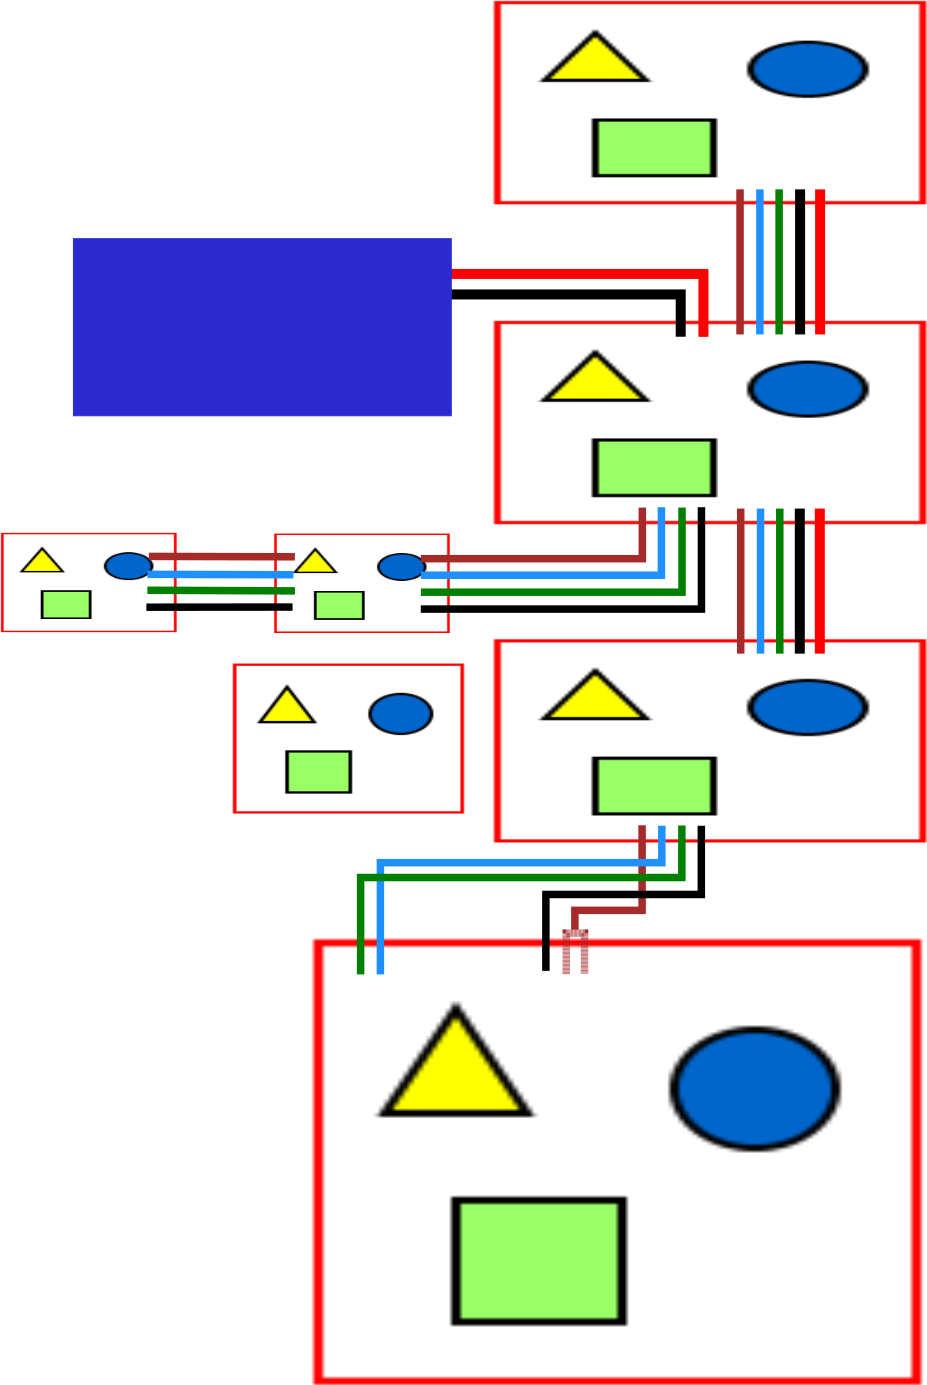 <?xml version="1.0" encoding="UTF-8"?>
<dia:diagram xmlns:dia="http://www.lysator.liu.se/~alla/dia/">
  <dia:layer name="Background" visible="true" active="true">
    <dia:object type="Standard - Image" version="0" id="O0">
      <dia:attribute name="obj_pos">
        <dia:point val="30.601,24.072"/>
      </dia:attribute>
      <dia:attribute name="obj_bb">
        <dia:rectangle val="30.226,23.697;52.577,34.608"/>
      </dia:attribute>
      <dia:attribute name="elem_corner">
        <dia:point val="30.601,24.072"/>
      </dia:attribute>
      <dia:attribute name="elem_width">
        <dia:real val="21.602"/>
      </dia:attribute>
      <dia:attribute name="elem_height">
        <dia:real val="10.161"/>
      </dia:attribute>
      <dia:attribute name="border_width">
        <dia:real val="0.75"/>
      </dia:attribute>
      <dia:attribute name="draw_border">
        <dia:boolean val="false"/>
      </dia:attribute>
      <dia:attribute name="keep_aspect">
        <dia:boolean val="true"/>
      </dia:attribute>
      <dia:attribute name="file">
        <dia:string>#DiaImgs/servo.png#</dia:string>
      </dia:attribute>
    </dia:object>
    <dia:object type="Standard - Image" version="0" id="O1">
      <dia:attribute name="obj_pos">
        <dia:point val="30.601,40.067"/>
      </dia:attribute>
      <dia:attribute name="obj_bb">
        <dia:rectangle val="30.226,39.692;52.577,50.603"/>
      </dia:attribute>
      <dia:attribute name="elem_corner">
        <dia:point val="30.601,40.067"/>
      </dia:attribute>
      <dia:attribute name="elem_width">
        <dia:real val="21.602"/>
      </dia:attribute>
      <dia:attribute name="elem_height">
        <dia:real val="10.161"/>
      </dia:attribute>
      <dia:attribute name="border_width">
        <dia:real val="0.75"/>
      </dia:attribute>
      <dia:attribute name="draw_border">
        <dia:boolean val="false"/>
      </dia:attribute>
      <dia:attribute name="keep_aspect">
        <dia:boolean val="true"/>
      </dia:attribute>
      <dia:attribute name="file">
        <dia:string>#DiaImgs/servo.png#</dia:string>
      </dia:attribute>
    </dia:object>
    <dia:object type="Standard - Image" version="0" id="O2">
      <dia:attribute name="obj_pos">
        <dia:point val="30.601,55.983"/>
      </dia:attribute>
      <dia:attribute name="obj_bb">
        <dia:rectangle val="30.226,55.608;52.577,66.519"/>
      </dia:attribute>
      <dia:attribute name="elem_corner">
        <dia:point val="30.601,55.983"/>
      </dia:attribute>
      <dia:attribute name="elem_width">
        <dia:real val="21.602"/>
      </dia:attribute>
      <dia:attribute name="elem_height">
        <dia:real val="10.161"/>
      </dia:attribute>
      <dia:attribute name="border_width">
        <dia:real val="0.75"/>
      </dia:attribute>
      <dia:attribute name="draw_border">
        <dia:boolean val="false"/>
      </dia:attribute>
      <dia:attribute name="keep_aspect">
        <dia:boolean val="true"/>
      </dia:attribute>
      <dia:attribute name="file">
        <dia:string>#DiaImgs/servo.png#</dia:string>
      </dia:attribute>
    </dia:object>
    <dia:object type="Standard - ZigZagLine" version="1" id="O3">
      <dia:attribute name="obj_pos">
        <dia:point val="38.001,65.285"/>
      </dia:attribute>
      <dia:attribute name="obj_bb">
        <dia:rectangle val="34.453,65.097;38.188,70.695"/>
      </dia:attribute>
      <dia:attribute name="orth_points">
        <dia:point val="38.001,65.285"/>
        <dia:point val="38.001,69.539"/>
        <dia:point val="34.64,69.539"/>
        <dia:point val="34.64,70.508"/>
      </dia:attribute>
      <dia:attribute name="orth_orient">
        <dia:enum val="1"/>
        <dia:enum val="0"/>
        <dia:enum val="1"/>
      </dia:attribute>
      <dia:attribute name="autorouting">
        <dia:boolean val="false"/>
      </dia:attribute>
      <dia:attribute name="line_color">
        <dia:color val="#a52a2a"/>
      </dia:attribute>
      <dia:attribute name="line_width">
        <dia:real val="0.375"/>
      </dia:attribute>
    </dia:object>
    <dia:object type="Standard - Line" version="0" id="O4">
      <dia:attribute name="obj_pos">
        <dia:point val="42.932,49.451"/>
      </dia:attribute>
      <dia:attribute name="obj_bb">
        <dia:rectangle val="42.744,49.264;43.119,56.891"/>
      </dia:attribute>
      <dia:attribute name="conn_endpoints">
        <dia:point val="42.932,49.451"/>
        <dia:point val="42.932,56.704"/>
      </dia:attribute>
      <dia:attribute name="numcp">
        <dia:int val="1"/>
      </dia:attribute>
      <dia:attribute name="line_color">
        <dia:color val="#a52a2a"/>
      </dia:attribute>
      <dia:attribute name="line_width">
        <dia:real val="0.375"/>
      </dia:attribute>
    </dia:object>
    <dia:object type="Standard - Line" version="0" id="O5">
      <dia:attribute name="obj_pos">
        <dia:point val="43.923,49.451"/>
      </dia:attribute>
      <dia:attribute name="obj_bb">
        <dia:rectangle val="43.736,49.264;44.111,56.891"/>
      </dia:attribute>
      <dia:attribute name="conn_endpoints">
        <dia:point val="43.923,49.451"/>
        <dia:point val="43.923,56.704"/>
      </dia:attribute>
      <dia:attribute name="numcp">
        <dia:int val="1"/>
      </dia:attribute>
      <dia:attribute name="line_color">
        <dia:color val="#1e90ff"/>
      </dia:attribute>
      <dia:attribute name="line_width">
        <dia:real val="0.375"/>
      </dia:attribute>
    </dia:object>
    <dia:object type="Standard - Line" version="0" id="O6">
      <dia:attribute name="obj_pos">
        <dia:point val="44.885,49.451"/>
      </dia:attribute>
      <dia:attribute name="obj_bb">
        <dia:rectangle val="44.697,49.264;45.072,56.891"/>
      </dia:attribute>
      <dia:attribute name="conn_endpoints">
        <dia:point val="44.885,49.451"/>
        <dia:point val="44.885,56.704"/>
      </dia:attribute>
      <dia:attribute name="numcp">
        <dia:int val="1"/>
      </dia:attribute>
      <dia:attribute name="line_color">
        <dia:color val="#008000"/>
      </dia:attribute>
      <dia:attribute name="line_width">
        <dia:real val="0.375"/>
      </dia:attribute>
    </dia:object>
    <dia:object type="Standard - Line" version="0" id="O7">
      <dia:attribute name="obj_pos">
        <dia:point val="45.886,49.451"/>
      </dia:attribute>
      <dia:attribute name="obj_bb">
        <dia:rectangle val="45.636,49.201;46.136,56.954"/>
      </dia:attribute>
      <dia:attribute name="conn_endpoints">
        <dia:point val="45.886,49.451"/>
        <dia:point val="45.886,56.704"/>
      </dia:attribute>
      <dia:attribute name="numcp">
        <dia:int val="1"/>
      </dia:attribute>
      <dia:attribute name="line_width">
        <dia:real val="0.5"/>
      </dia:attribute>
    </dia:object>
    <dia:object type="Standard - Line" version="0" id="O8">
      <dia:attribute name="obj_pos">
        <dia:point val="46.887,49.451"/>
      </dia:attribute>
      <dia:attribute name="obj_bb">
        <dia:rectangle val="46.637,49.201;47.137,56.954"/>
      </dia:attribute>
      <dia:attribute name="conn_endpoints">
        <dia:point val="46.887,49.451"/>
        <dia:point val="46.887,56.704"/>
      </dia:attribute>
      <dia:attribute name="numcp">
        <dia:int val="1"/>
      </dia:attribute>
      <dia:attribute name="line_color">
        <dia:color val="#ff0000"/>
      </dia:attribute>
      <dia:attribute name="line_width">
        <dia:real val="0.5"/>
      </dia:attribute>
    </dia:object>
    <dia:object type="Standard - Line" version="0" id="O9">
      <dia:attribute name="obj_pos">
        <dia:point val="42.898,33.491"/>
      </dia:attribute>
      <dia:attribute name="obj_bb">
        <dia:rectangle val="42.711,33.303;43.086,40.931"/>
      </dia:attribute>
      <dia:attribute name="conn_endpoints">
        <dia:point val="42.898,33.491"/>
        <dia:point val="42.898,40.743"/>
      </dia:attribute>
      <dia:attribute name="numcp">
        <dia:int val="1"/>
      </dia:attribute>
      <dia:attribute name="line_color">
        <dia:color val="#a52a2a"/>
      </dia:attribute>
      <dia:attribute name="line_width">
        <dia:real val="0.375"/>
      </dia:attribute>
    </dia:object>
    <dia:object type="Standard - Line" version="0" id="O10">
      <dia:attribute name="obj_pos">
        <dia:point val="43.89,33.491"/>
      </dia:attribute>
      <dia:attribute name="obj_bb">
        <dia:rectangle val="43.703,33.303;44.078,40.931"/>
      </dia:attribute>
      <dia:attribute name="conn_endpoints">
        <dia:point val="43.89,33.491"/>
        <dia:point val="43.89,40.743"/>
      </dia:attribute>
      <dia:attribute name="numcp">
        <dia:int val="1"/>
      </dia:attribute>
      <dia:attribute name="line_color">
        <dia:color val="#1e90ff"/>
      </dia:attribute>
      <dia:attribute name="line_width">
        <dia:real val="0.375"/>
      </dia:attribute>
    </dia:object>
    <dia:object type="Standard - Line" version="0" id="O11">
      <dia:attribute name="obj_pos">
        <dia:point val="44.852,33.491"/>
      </dia:attribute>
      <dia:attribute name="obj_bb">
        <dia:rectangle val="44.664,33.303;45.039,40.931"/>
      </dia:attribute>
      <dia:attribute name="conn_endpoints">
        <dia:point val="44.852,33.491"/>
        <dia:point val="44.852,40.743"/>
      </dia:attribute>
      <dia:attribute name="numcp">
        <dia:int val="1"/>
      </dia:attribute>
      <dia:attribute name="line_color">
        <dia:color val="#008000"/>
      </dia:attribute>
      <dia:attribute name="line_width">
        <dia:real val="0.375"/>
      </dia:attribute>
    </dia:object>
    <dia:object type="Standard - Line" version="0" id="O12">
      <dia:attribute name="obj_pos">
        <dia:point val="45.901,33.491"/>
      </dia:attribute>
      <dia:attribute name="obj_bb">
        <dia:rectangle val="45.651,33.241;46.151,40.993"/>
      </dia:attribute>
      <dia:attribute name="conn_endpoints">
        <dia:point val="45.901,33.491"/>
        <dia:point val="45.901,40.743"/>
      </dia:attribute>
      <dia:attribute name="numcp">
        <dia:int val="1"/>
      </dia:attribute>
      <dia:attribute name="line_width">
        <dia:real val="0.5"/>
      </dia:attribute>
    </dia:object>
    <dia:object type="Standard - Line" version="0" id="O13">
      <dia:attribute name="obj_pos">
        <dia:point val="46.902,33.491"/>
      </dia:attribute>
      <dia:attribute name="obj_bb">
        <dia:rectangle val="46.652,33.241;47.152,40.993"/>
      </dia:attribute>
      <dia:attribute name="conn_endpoints">
        <dia:point val="46.902,33.491"/>
        <dia:point val="46.902,40.743"/>
      </dia:attribute>
      <dia:attribute name="numcp">
        <dia:int val="1"/>
      </dia:attribute>
      <dia:attribute name="line_color">
        <dia:color val="#ff0000"/>
      </dia:attribute>
      <dia:attribute name="line_width">
        <dia:real val="0.5"/>
      </dia:attribute>
    </dia:object>
    <dia:object type="Standard - Image" version="0" id="O14">
      <dia:attribute name="obj_pos">
        <dia:point val="21.575,70.994"/>
      </dia:attribute>
      <dia:attribute name="obj_bb">
        <dia:rectangle val="21.2,70.619;52.326,93.627"/>
      </dia:attribute>
      <dia:attribute name="elem_corner">
        <dia:point val="21.575,70.994"/>
      </dia:attribute>
      <dia:attribute name="elem_width">
        <dia:real val="30.377"/>
      </dia:attribute>
      <dia:attribute name="elem_height">
        <dia:real val="22.258"/>
      </dia:attribute>
      <dia:attribute name="border_width">
        <dia:real val="0.75"/>
      </dia:attribute>
      <dia:attribute name="draw_border">
        <dia:boolean val="false"/>
      </dia:attribute>
      <dia:attribute name="keep_aspect">
        <dia:boolean val="true"/>
      </dia:attribute>
      <dia:attribute name="file">
        <dia:string>#DiaImgs/zumbt.png#</dia:string>
      </dia:attribute>
    </dia:object>
    <dia:object type="Standard - ZigZagLine" version="1" id="O15">
      <dia:attribute name="obj_pos">
        <dia:point val="40.963,65.31"/>
      </dia:attribute>
      <dia:attribute name="obj_bb">
        <dia:rectangle val="33.002,65.122;41.151,72.752"/>
      </dia:attribute>
      <dia:attribute name="orth_points">
        <dia:point val="40.963,65.31"/>
        <dia:point val="40.963,68.746"/>
        <dia:point val="33.19,68.746"/>
        <dia:point val="33.19,72.565"/>
      </dia:attribute>
      <dia:attribute name="orth_orient">
        <dia:enum val="1"/>
        <dia:enum val="0"/>
        <dia:enum val="1"/>
      </dia:attribute>
      <dia:attribute name="autorouting">
        <dia:boolean val="false"/>
      </dia:attribute>
      <dia:attribute name="line_width">
        <dia:real val="0.375"/>
      </dia:attribute>
    </dia:object>
    <dia:object type="Standard - ZigZagLine" version="1" id="O16">
      <dia:attribute name="obj_pos">
        <dia:point val="34.209,72.724"/>
      </dia:attribute>
      <dia:attribute name="obj_bb">
        <dia:rectangle val="34.021,70.491;35.31,72.912"/>
      </dia:attribute>
      <dia:attribute name="orth_points">
        <dia:point val="34.209,72.724"/>
        <dia:point val="34.209,70.678"/>
        <dia:point val="35.123,70.678"/>
        <dia:point val="35.123,72.712"/>
      </dia:attribute>
      <dia:attribute name="orth_orient">
        <dia:enum val="1"/>
        <dia:enum val="0"/>
        <dia:enum val="1"/>
      </dia:attribute>
      <dia:attribute name="autorouting">
        <dia:boolean val="false"/>
      </dia:attribute>
      <dia:attribute name="line_color">
        <dia:color val="#a52a2a"/>
      </dia:attribute>
      <dia:attribute name="line_width">
        <dia:real val="0.375"/>
      </dia:attribute>
      <dia:attribute name="line_style">
        <dia:enum val="4"/>
      </dia:attribute>
      <dia:attribute name="dashlength">
        <dia:real val="0.2"/>
      </dia:attribute>
    </dia:object>
    <dia:object type="Standard - Image" version="0" id="O17">
      <dia:attribute name="obj_pos">
        <dia:point val="19.604,50.7"/>
      </dia:attribute>
      <dia:attribute name="obj_bb">
        <dia:rectangle val="19.229,50.325;28.761,56.047"/>
      </dia:attribute>
      <dia:attribute name="elem_corner">
        <dia:point val="19.604,50.7"/>
      </dia:attribute>
      <dia:attribute name="elem_width">
        <dia:real val="8.783"/>
      </dia:attribute>
      <dia:attribute name="elem_height">
        <dia:real val="4.972"/>
      </dia:attribute>
      <dia:attribute name="border_width">
        <dia:real val="0.75"/>
      </dia:attribute>
      <dia:attribute name="draw_border">
        <dia:boolean val="false"/>
      </dia:attribute>
      <dia:attribute name="keep_aspect">
        <dia:boolean val="true"/>
      </dia:attribute>
      <dia:attribute name="file">
        <dia:string>#DiaImgs/BNO055.png#</dia:string>
      </dia:attribute>
    </dia:object>
    <dia:object type="Standard - ZigZagLine" version="1" id="O18">
      <dia:attribute name="obj_pos">
        <dia:point val="26.941,51.956"/>
      </dia:attribute>
      <dia:attribute name="obj_bb">
        <dia:rectangle val="26.753,49.214;38.2,52.143"/>
      </dia:attribute>
      <dia:attribute name="orth_points">
        <dia:point val="26.941,51.956"/>
        <dia:point val="38.013,51.956"/>
        <dia:point val="38.013,49.401"/>
      </dia:attribute>
      <dia:attribute name="orth_orient">
        <dia:enum val="0"/>
        <dia:enum val="1"/>
      </dia:attribute>
      <dia:attribute name="autorouting">
        <dia:boolean val="false"/>
      </dia:attribute>
      <dia:attribute name="line_color">
        <dia:color val="#a52a2a"/>
      </dia:attribute>
      <dia:attribute name="line_width">
        <dia:real val="0.375"/>
      </dia:attribute>
    </dia:object>
    <dia:object type="Standard - ZigZagLine" version="1" id="O19">
      <dia:attribute name="obj_pos">
        <dia:point val="26.941,52.783"/>
      </dia:attribute>
      <dia:attribute name="obj_bb">
        <dia:rectangle val="26.753,49.194;39.153,52.971"/>
      </dia:attribute>
      <dia:attribute name="orth_points">
        <dia:point val="26.941,52.783"/>
        <dia:point val="38.966,52.783"/>
        <dia:point val="38.966,49.382"/>
      </dia:attribute>
      <dia:attribute name="orth_orient">
        <dia:enum val="0"/>
        <dia:enum val="1"/>
      </dia:attribute>
      <dia:attribute name="autorouting">
        <dia:boolean val="false"/>
      </dia:attribute>
      <dia:attribute name="line_color">
        <dia:color val="#1e90ff"/>
      </dia:attribute>
      <dia:attribute name="line_width">
        <dia:real val="0.375"/>
      </dia:attribute>
    </dia:object>
    <dia:object type="Standard - ZigZagLine" version="1" id="O20">
      <dia:attribute name="obj_pos">
        <dia:point val="26.941,53.632"/>
      </dia:attribute>
      <dia:attribute name="obj_bb">
        <dia:rectangle val="26.753,49.214;40.184,53.82"/>
      </dia:attribute>
      <dia:attribute name="orth_points">
        <dia:point val="26.941,53.632"/>
        <dia:point val="39.997,53.632"/>
        <dia:point val="39.997,49.401"/>
      </dia:attribute>
      <dia:attribute name="orth_orient">
        <dia:enum val="0"/>
        <dia:enum val="1"/>
      </dia:attribute>
      <dia:attribute name="autorouting">
        <dia:boolean val="false"/>
      </dia:attribute>
      <dia:attribute name="line_color">
        <dia:color val="#008000"/>
      </dia:attribute>
      <dia:attribute name="line_width">
        <dia:real val="0.375"/>
      </dia:attribute>
    </dia:object>
    <dia:object type="Standard - ZigZagLine" version="1" id="O21">
      <dia:attribute name="obj_pos">
        <dia:point val="26.936,54.476"/>
      </dia:attribute>
      <dia:attribute name="obj_bb">
        <dia:rectangle val="26.748,49.194;41.157,54.663"/>
      </dia:attribute>
      <dia:attribute name="orth_points">
        <dia:point val="26.936,54.476"/>
        <dia:point val="40.969,54.476"/>
        <dia:point val="40.969,49.382"/>
      </dia:attribute>
      <dia:attribute name="orth_orient">
        <dia:enum val="0"/>
        <dia:enum val="1"/>
      </dia:attribute>
      <dia:attribute name="autorouting">
        <dia:boolean val="false"/>
      </dia:attribute>
      <dia:attribute name="line_width">
        <dia:real val="0.375"/>
      </dia:attribute>
    </dia:object>
    <dia:object type="Standard - ZigZagLine" version="1" id="O22">
      <dia:attribute name="obj_pos">
        <dia:point val="38.988,65.31"/>
      </dia:attribute>
      <dia:attribute name="obj_bb">
        <dia:rectangle val="24.729,65.122;39.176,72.929"/>
      </dia:attribute>
      <dia:attribute name="orth_points">
        <dia:point val="38.988,65.31"/>
        <dia:point val="38.988,67.156"/>
        <dia:point val="24.916,67.156"/>
        <dia:point val="24.916,72.742"/>
      </dia:attribute>
      <dia:attribute name="orth_orient">
        <dia:enum val="1"/>
        <dia:enum val="0"/>
        <dia:enum val="1"/>
      </dia:attribute>
      <dia:attribute name="autorouting">
        <dia:boolean val="false"/>
      </dia:attribute>
      <dia:attribute name="line_color">
        <dia:color val="#1e90ff"/>
      </dia:attribute>
      <dia:attribute name="line_width">
        <dia:real val="0.375"/>
      </dia:attribute>
    </dia:object>
    <dia:object type="Standard - ZigZagLine" version="1" id="O23">
      <dia:attribute name="obj_pos">
        <dia:point val="39.988,65.297"/>
      </dia:attribute>
      <dia:attribute name="obj_bb">
        <dia:rectangle val="23.739,65.11;40.176,72.929"/>
      </dia:attribute>
      <dia:attribute name="orth_points">
        <dia:point val="39.988,65.297"/>
        <dia:point val="39.988,67.898"/>
        <dia:point val="23.927,67.898"/>
        <dia:point val="23.927,72.742"/>
      </dia:attribute>
      <dia:attribute name="orth_orient">
        <dia:enum val="1"/>
        <dia:enum val="0"/>
        <dia:enum val="1"/>
      </dia:attribute>
      <dia:attribute name="autorouting">
        <dia:boolean val="false"/>
      </dia:attribute>
      <dia:attribute name="line_color">
        <dia:color val="#008000"/>
      </dia:attribute>
      <dia:attribute name="line_width">
        <dia:real val="0.375"/>
      </dia:attribute>
    </dia:object>
    <dia:object type="Standard - Image" version="0" id="O24">
      <dia:attribute name="obj_pos">
        <dia:point val="5.946,50.661"/>
      </dia:attribute>
      <dia:attribute name="obj_bb">
        <dia:rectangle val="5.571,50.286;15.104,56.008"/>
      </dia:attribute>
      <dia:attribute name="elem_corner">
        <dia:point val="5.946,50.661"/>
      </dia:attribute>
      <dia:attribute name="elem_width">
        <dia:real val="8.783"/>
      </dia:attribute>
      <dia:attribute name="elem_height">
        <dia:real val="4.972"/>
      </dia:attribute>
      <dia:attribute name="border_width">
        <dia:real val="0.75"/>
      </dia:attribute>
      <dia:attribute name="draw_border">
        <dia:boolean val="false"/>
      </dia:attribute>
      <dia:attribute name="keep_aspect">
        <dia:boolean val="true"/>
      </dia:attribute>
      <dia:attribute name="file">
        <dia:string>#DiaImgs/BNO055.png#</dia:string>
      </dia:attribute>
    </dia:object>
    <dia:object type="Standard - Line" version="0" id="O25">
      <dia:attribute name="obj_pos">
        <dia:point val="13.215,54.382"/>
      </dia:attribute>
      <dia:attribute name="obj_bb">
        <dia:rectangle val="13.027,54.188;20.712,54.57"/>
      </dia:attribute>
      <dia:attribute name="conn_endpoints">
        <dia:point val="13.215,54.382"/>
        <dia:point val="20.524,54.375"/>
      </dia:attribute>
      <dia:attribute name="numcp">
        <dia:int val="1"/>
      </dia:attribute>
      <dia:attribute name="line_width">
        <dia:real val="0.375"/>
      </dia:attribute>
    </dia:object>
    <dia:object type="Standard - Line" version="0" id="O26">
      <dia:attribute name="obj_pos">
        <dia:point val="13.264,53.535"/>
      </dia:attribute>
      <dia:attribute name="obj_bb">
        <dia:rectangle val="13.076,53.347;20.833,53.754"/>
      </dia:attribute>
      <dia:attribute name="conn_endpoints">
        <dia:point val="13.264,53.535"/>
        <dia:point val="20.645,53.566"/>
      </dia:attribute>
      <dia:attribute name="numcp">
        <dia:int val="1"/>
      </dia:attribute>
      <dia:attribute name="line_color">
        <dia:color val="#008000"/>
      </dia:attribute>
      <dia:attribute name="line_width">
        <dia:real val="0.375"/>
      </dia:attribute>
    </dia:object>
    <dia:object type="Standard - Line" version="0" id="O27">
      <dia:attribute name="obj_pos">
        <dia:point val="13.266,52.739"/>
      </dia:attribute>
      <dia:attribute name="obj_bb">
        <dia:rectangle val="13.078,52.551;20.755,52.947"/>
      </dia:attribute>
      <dia:attribute name="conn_endpoints">
        <dia:point val="13.266,52.739"/>
        <dia:point val="20.567,52.759"/>
      </dia:attribute>
      <dia:attribute name="numcp">
        <dia:int val="1"/>
      </dia:attribute>
      <dia:attribute name="line_color">
        <dia:color val="#1e90ff"/>
      </dia:attribute>
      <dia:attribute name="line_width">
        <dia:real val="0.375"/>
      </dia:attribute>
    </dia:object>
    <dia:object type="Standard - Line" version="0" id="O28">
      <dia:attribute name="obj_pos">
        <dia:point val="13.338,51.842"/>
      </dia:attribute>
      <dia:attribute name="obj_bb">
        <dia:rectangle val="13.15,51.654;20.827,52.05"/>
      </dia:attribute>
      <dia:attribute name="conn_endpoints">
        <dia:point val="13.338,51.842"/>
        <dia:point val="20.639,51.862"/>
      </dia:attribute>
      <dia:attribute name="numcp">
        <dia:int val="1"/>
      </dia:attribute>
      <dia:attribute name="line_color">
        <dia:color val="#a52a2a"/>
      </dia:attribute>
      <dia:attribute name="line_width">
        <dia:real val="0.375"/>
      </dia:attribute>
    </dia:object>
    <dia:object type="Standard - ZigZagLine" version="1" id="O29">
      <dia:attribute name="obj_pos">
        <dia:point val="39.931,40.858"/>
      </dia:attribute>
      <dia:attribute name="obj_bb">
        <dia:rectangle val="24.665,38.494;40.181,41.108"/>
      </dia:attribute>
      <dia:attribute name="orth_points">
        <dia:point val="39.931,40.858"/>
        <dia:point val="39.931,38.744"/>
        <dia:point val="24.915,38.744"/>
      </dia:attribute>
      <dia:attribute name="orth_orient">
        <dia:enum val="1"/>
        <dia:enum val="0"/>
      </dia:attribute>
      <dia:attribute name="autorouting">
        <dia:boolean val="false"/>
      </dia:attribute>
      <dia:attribute name="line_width">
        <dia:real val="0.5"/>
      </dia:attribute>
    </dia:object>
    <dia:object type="Standard - ZigZagLine" version="1" id="O30">
      <dia:attribute name="obj_pos">
        <dia:point val="41.068,40.865"/>
      </dia:attribute>
      <dia:attribute name="obj_bb">
        <dia:rectangle val="24.744,37.47;41.318,41.115"/>
      </dia:attribute>
      <dia:attribute name="orth_points">
        <dia:point val="41.068,40.865"/>
        <dia:point val="41.068,37.72"/>
        <dia:point val="24.994,37.72"/>
      </dia:attribute>
      <dia:attribute name="orth_orient">
        <dia:enum val="1"/>
        <dia:enum val="0"/>
      </dia:attribute>
      <dia:attribute name="autorouting">
        <dia:boolean val="false"/>
      </dia:attribute>
      <dia:attribute name="line_color">
        <dia:color val="#ff0000"/>
      </dia:attribute>
      <dia:attribute name="line_width">
        <dia:real val="0.5"/>
      </dia:attribute>
    </dia:object>
    <dia:object type="Standard - Box" version="0" id="O31">
      <dia:attribute name="obj_pos">
        <dia:point val="9.568,35.957"/>
      </dia:attribute>
      <dia:attribute name="obj_bb">
        <dia:rectangle val="9.568,35.957;28.46,44.81"/>
      </dia:attribute>
      <dia:attribute name="elem_corner">
        <dia:point val="9.568,35.957"/>
      </dia:attribute>
      <dia:attribute name="elem_width">
        <dia:real val="18.892"/>
      </dia:attribute>
      <dia:attribute name="elem_height">
        <dia:real val="8.853"/>
      </dia:attribute>
      <dia:attribute name="border_width">
        <dia:real val="5.877e-38"/>
      </dia:attribute>
      <dia:attribute name="border_color">
        <dia:color val="#2a2ad0"/>
      </dia:attribute>
      <dia:attribute name="inner_color">
        <dia:color val="#2a2ad0"/>
      </dia:attribute>
      <dia:attribute name="show_background">
        <dia:boolean val="true"/>
      </dia:attribute>
    </dia:object>
    <dia:object type="Standard - Image" version="0" id="O32">
      <dia:attribute name="obj_pos">
        <dia:point val="17.542,57.199"/>
      </dia:attribute>
      <dia:attribute name="obj_bb">
        <dia:rectangle val="17.492,57.148;29.146,64.75"/>
      </dia:attribute>
      <dia:attribute name="elem_corner">
        <dia:point val="17.542,57.199"/>
      </dia:attribute>
      <dia:attribute name="elem_width">
        <dia:real val="11.554"/>
      </dia:attribute>
      <dia:attribute name="elem_height">
        <dia:real val="7.501"/>
      </dia:attribute>
      <dia:attribute name="draw_border">
        <dia:boolean val="false"/>
      </dia:attribute>
      <dia:attribute name="keep_aspect">
        <dia:boolean val="true"/>
      </dia:attribute>
      <dia:attribute name="file">
        <dia:string>#DiaImgs/Legend.png#</dia:string>
      </dia:attribute>
    </dia:object>
  </dia:layer>
</dia:diagram>
